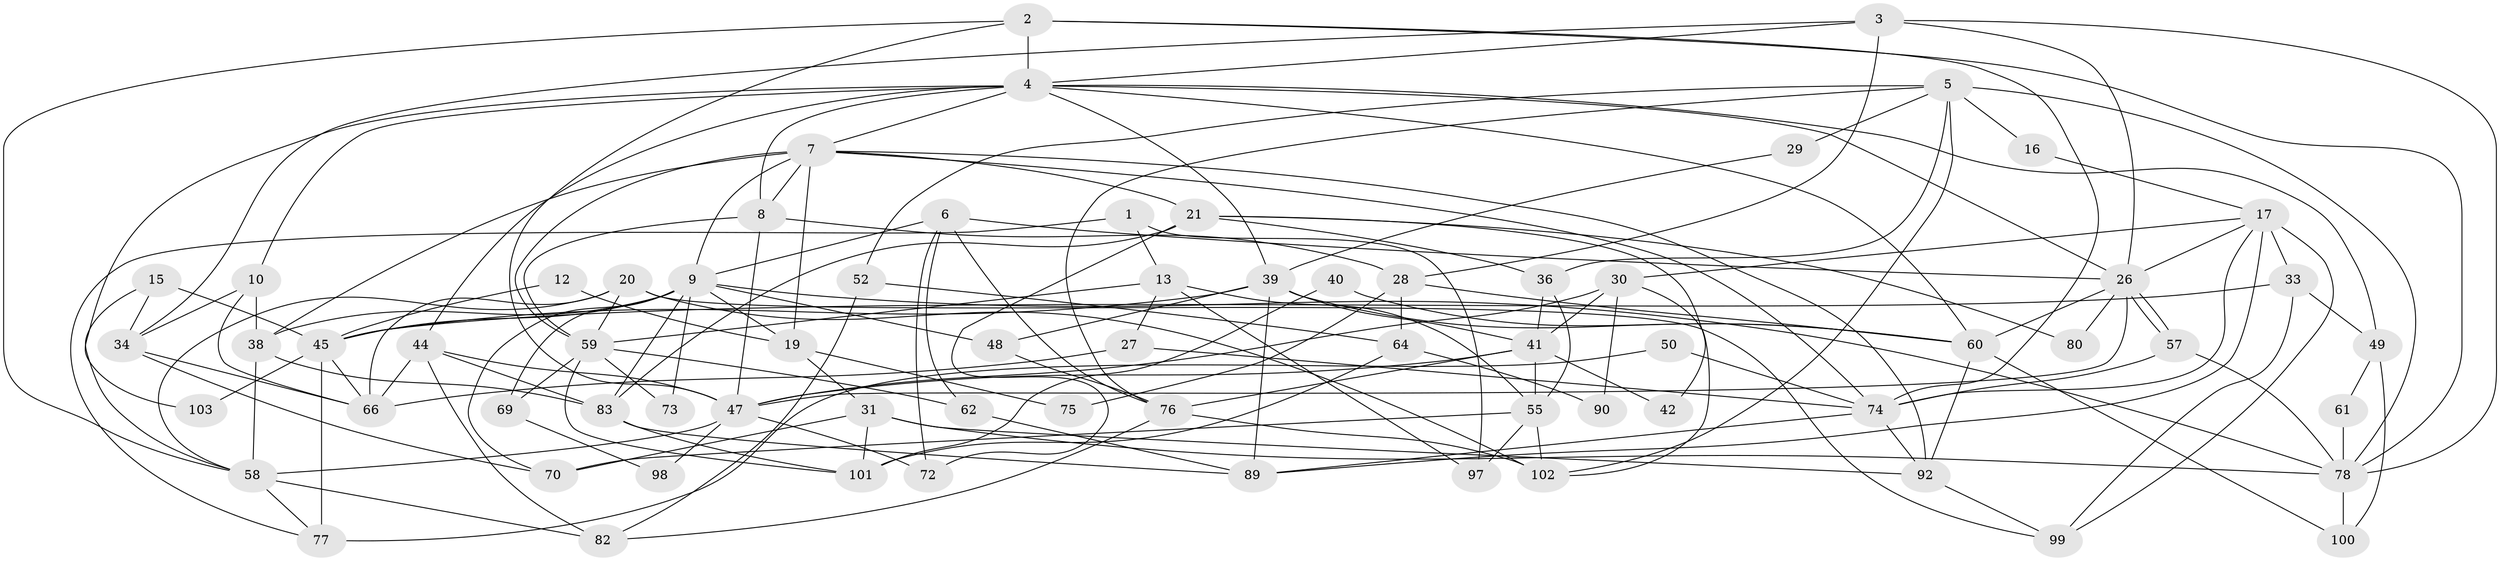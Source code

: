 // Generated by graph-tools (version 1.1) at 2025/24/03/03/25 07:24:00]
// undirected, 70 vertices, 167 edges
graph export_dot {
graph [start="1"]
  node [color=gray90,style=filled];
  1;
  2 [super="+11"];
  3;
  4 [super="+14"];
  5 [super="+37"];
  6 [super="+54"];
  7 [super="+25"];
  8 [super="+94"];
  9 [super="+65"];
  10 [super="+18"];
  12;
  13 [super="+51"];
  15;
  16;
  17 [super="+23"];
  19 [super="+22"];
  20 [super="+24"];
  21 [super="+105"];
  26 [super="+32"];
  27;
  28 [super="+56"];
  29;
  30 [super="+104"];
  31 [super="+35"];
  33 [super="+43"];
  34 [super="+84"];
  36 [super="+79"];
  38 [super="+81"];
  39 [super="+68"];
  40;
  41 [super="+88"];
  42;
  44 [super="+53"];
  45 [super="+46"];
  47 [super="+63"];
  48;
  49;
  50;
  52;
  55;
  57;
  58 [super="+67"];
  59 [super="+85"];
  60 [super="+87"];
  61;
  62 [super="+96"];
  64;
  66 [super="+95"];
  69;
  70 [super="+71"];
  72;
  73;
  74 [super="+91"];
  75;
  76 [super="+86"];
  77;
  78 [super="+93"];
  80;
  82;
  83;
  89;
  90;
  92;
  97;
  98;
  99;
  100;
  101;
  102;
  103;
  1 -- 77;
  1 -- 97;
  1 -- 13;
  2 -- 74;
  2 -- 78;
  2 -- 4;
  2 -- 58;
  2 -- 47;
  3 -- 34;
  3 -- 28;
  3 -- 4;
  3 -- 26;
  3 -- 78;
  4 -- 49;
  4 -- 103;
  4 -- 7;
  4 -- 10;
  4 -- 26;
  4 -- 44;
  4 -- 39;
  4 -- 60;
  4 -- 8;
  5 -- 52;
  5 -- 16;
  5 -- 29;
  5 -- 102;
  5 -- 36;
  5 -- 78;
  5 -- 76;
  6 -- 76;
  6 -- 62;
  6 -- 26;
  6 -- 72;
  6 -- 9;
  7 -- 8;
  7 -- 92;
  7 -- 74;
  7 -- 19;
  7 -- 59;
  7 -- 9;
  7 -- 21;
  7 -- 38;
  8 -- 47;
  8 -- 59;
  8 -- 28;
  9 -- 78;
  9 -- 83;
  9 -- 48;
  9 -- 69;
  9 -- 73;
  9 -- 38;
  9 -- 45;
  9 -- 19;
  9 -- 70;
  10 -- 66;
  10 -- 38;
  10 -- 34;
  12 -- 45;
  12 -- 19;
  13 -- 59;
  13 -- 97;
  13 -- 27;
  13 -- 55;
  15 -- 58;
  15 -- 45;
  15 -- 34;
  16 -- 17;
  17 -- 26;
  17 -- 89;
  17 -- 99;
  17 -- 74;
  17 -- 30;
  17 -- 33;
  19 -- 75;
  19 -- 31;
  20 -- 58;
  20 -- 102;
  20 -- 59;
  20 -- 99;
  20 -- 66;
  21 -- 72;
  21 -- 42;
  21 -- 80;
  21 -- 83;
  21 -- 36;
  26 -- 57;
  26 -- 57;
  26 -- 80;
  26 -- 47;
  26 -- 60;
  27 -- 66;
  27 -- 74;
  28 -- 75 [weight=2];
  28 -- 64;
  28 -- 60;
  29 -- 39;
  30 -- 41;
  30 -- 90;
  30 -- 102;
  30 -- 47;
  31 -- 92;
  31 -- 70 [weight=2];
  31 -- 101;
  31 -- 78;
  33 -- 99;
  33 -- 49;
  33 -- 45;
  34 -- 66;
  34 -- 70 [weight=2];
  36 -- 41;
  36 -- 55;
  38 -- 58;
  38 -- 83;
  39 -- 89;
  39 -- 48;
  39 -- 41 [weight=2];
  39 -- 45;
  39 -- 60 [weight=2];
  40 -- 60;
  40 -- 101;
  41 -- 55;
  41 -- 42;
  41 -- 47;
  41 -- 76;
  44 -- 66;
  44 -- 82;
  44 -- 83;
  44 -- 47;
  45 -- 77 [weight=2];
  45 -- 103;
  45 -- 66;
  47 -- 98;
  47 -- 58;
  47 -- 72;
  48 -- 76;
  49 -- 100;
  49 -- 61;
  50 -- 77;
  50 -- 74;
  52 -- 64;
  52 -- 82;
  55 -- 102;
  55 -- 70;
  55 -- 97;
  57 -- 78;
  57 -- 74;
  58 -- 77;
  58 -- 82;
  59 -- 73;
  59 -- 101;
  59 -- 69;
  59 -- 62;
  60 -- 92;
  60 -- 100;
  61 -- 78;
  62 -- 89;
  64 -- 101;
  64 -- 90;
  69 -- 98;
  74 -- 89;
  74 -- 92;
  76 -- 102;
  76 -- 82;
  78 -- 100;
  83 -- 89;
  83 -- 101;
  92 -- 99;
}
